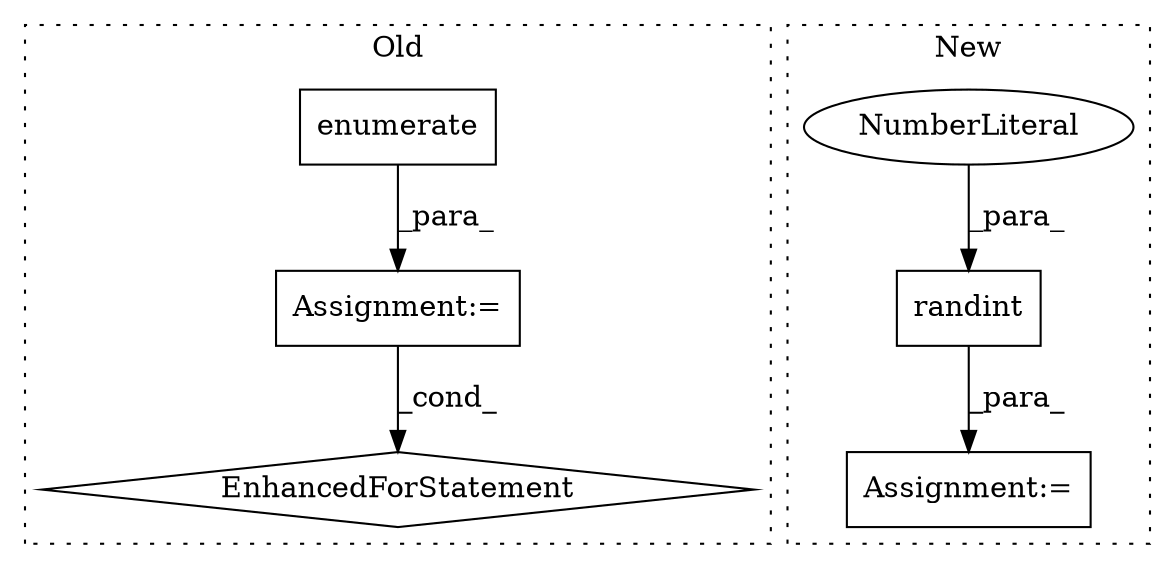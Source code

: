 digraph G {
subgraph cluster0 {
1 [label="enumerate" a="32" s="2059,2085" l="10,1" shape="box"];
3 [label="Assignment:=" a="7" s="1982,2086" l="69,2" shape="box"];
5 [label="EnhancedForStatement" a="70" s="1982,2086" l="69,2" shape="diamond"];
label = "Old";
style="dotted";
}
subgraph cluster1 {
2 [label="randint" a="32" s="1809,1835" l="8,1" shape="box"];
4 [label="Assignment:=" a="7" s="2199" l="1" shape="box"];
6 [label="NumberLiteral" a="34" s="1817" l="1" shape="ellipse"];
label = "New";
style="dotted";
}
1 -> 3 [label="_para_"];
2 -> 4 [label="_para_"];
3 -> 5 [label="_cond_"];
6 -> 2 [label="_para_"];
}